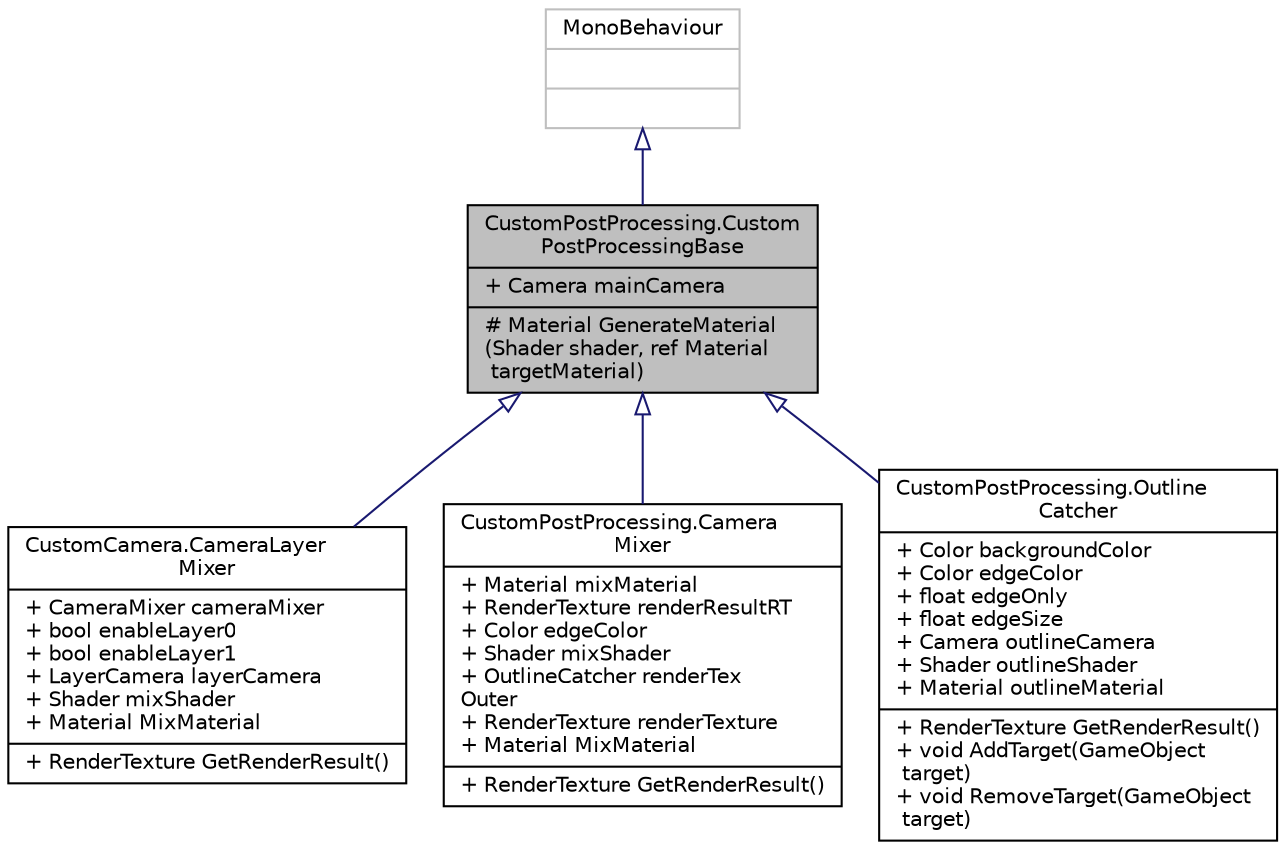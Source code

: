 digraph "CustomPostProcessing.CustomPostProcessingBase"
{
 // INTERACTIVE_SVG=YES
 // LATEX_PDF_SIZE
  edge [fontname="Helvetica",fontsize="10",labelfontname="Helvetica",labelfontsize="10"];
  node [fontname="Helvetica",fontsize="10",shape=record];
  Node1 [label="{CustomPostProcessing.Custom\lPostProcessingBase\n|+ Camera mainCamera\l|# Material GenerateMaterial\l(Shader shader, ref Material\l targetMaterial)\l}",height=0.2,width=0.4,color="black", fillcolor="grey75", style="filled", fontcolor="black",tooltip="自定义后处理"];
  Node2 -> Node1 [dir="back",color="midnightblue",fontsize="10",style="solid",arrowtail="onormal",fontname="Helvetica"];
  Node2 [label="{MonoBehaviour\n||}",height=0.2,width=0.4,color="grey75", fillcolor="white", style="filled",tooltip=" "];
  Node1 -> Node3 [dir="back",color="midnightblue",fontsize="10",style="solid",arrowtail="onormal",fontname="Helvetica"];
  Node3 [label="{CustomCamera.CameraLayer\lMixer\n|+ CameraMixer cameraMixer\l+ bool enableLayer0\l+ bool enableLayer1\l+ LayerCamera layerCamera\l+ Shader mixShader\l+ Material MixMaterial\l|+ RenderTexture GetRenderResult()\l}",height=0.2,width=0.4,color="black", fillcolor="white", style="filled",URL="$class_custom_camera_1_1_camera_layer_mixer.html",tooltip="相机图像混合"];
  Node1 -> Node4 [dir="back",color="midnightblue",fontsize="10",style="solid",arrowtail="onormal",fontname="Helvetica"];
  Node4 [label="{CustomPostProcessing.Camera\lMixer\n|+ Material mixMaterial\l+ RenderTexture renderResultRT\l+ Color edgeColor\l+ Shader mixShader\l+ OutlineCatcher renderTex\lOuter\l+ RenderTexture renderTexture\l+ Material MixMaterial\l|+ RenderTexture GetRenderResult()\l}",height=0.2,width=0.4,color="black", fillcolor="white", style="filled",URL="$class_custom_post_processing_1_1_camera_mixer.html",tooltip="相机输出混合"];
  Node1 -> Node5 [dir="back",color="midnightblue",fontsize="10",style="solid",arrowtail="onormal",fontname="Helvetica"];
  Node5 [label="{CustomPostProcessing.Outline\lCatcher\n|+ Color backgroundColor\l+ Color edgeColor\l+ float edgeOnly\l+ float edgeSize\l+ Camera outlineCamera\l+ Shader outlineShader\l+ Material outlineMaterial\l|+ RenderTexture GetRenderResult()\l+ void AddTarget(GameObject\l target)\l+ void RemoveTarget(GameObject\l target)\l}",height=0.2,width=0.4,color="black", fillcolor="white", style="filled",URL="$class_custom_post_processing_1_1_outline_catcher.html",tooltip="描边抓取"];
}

